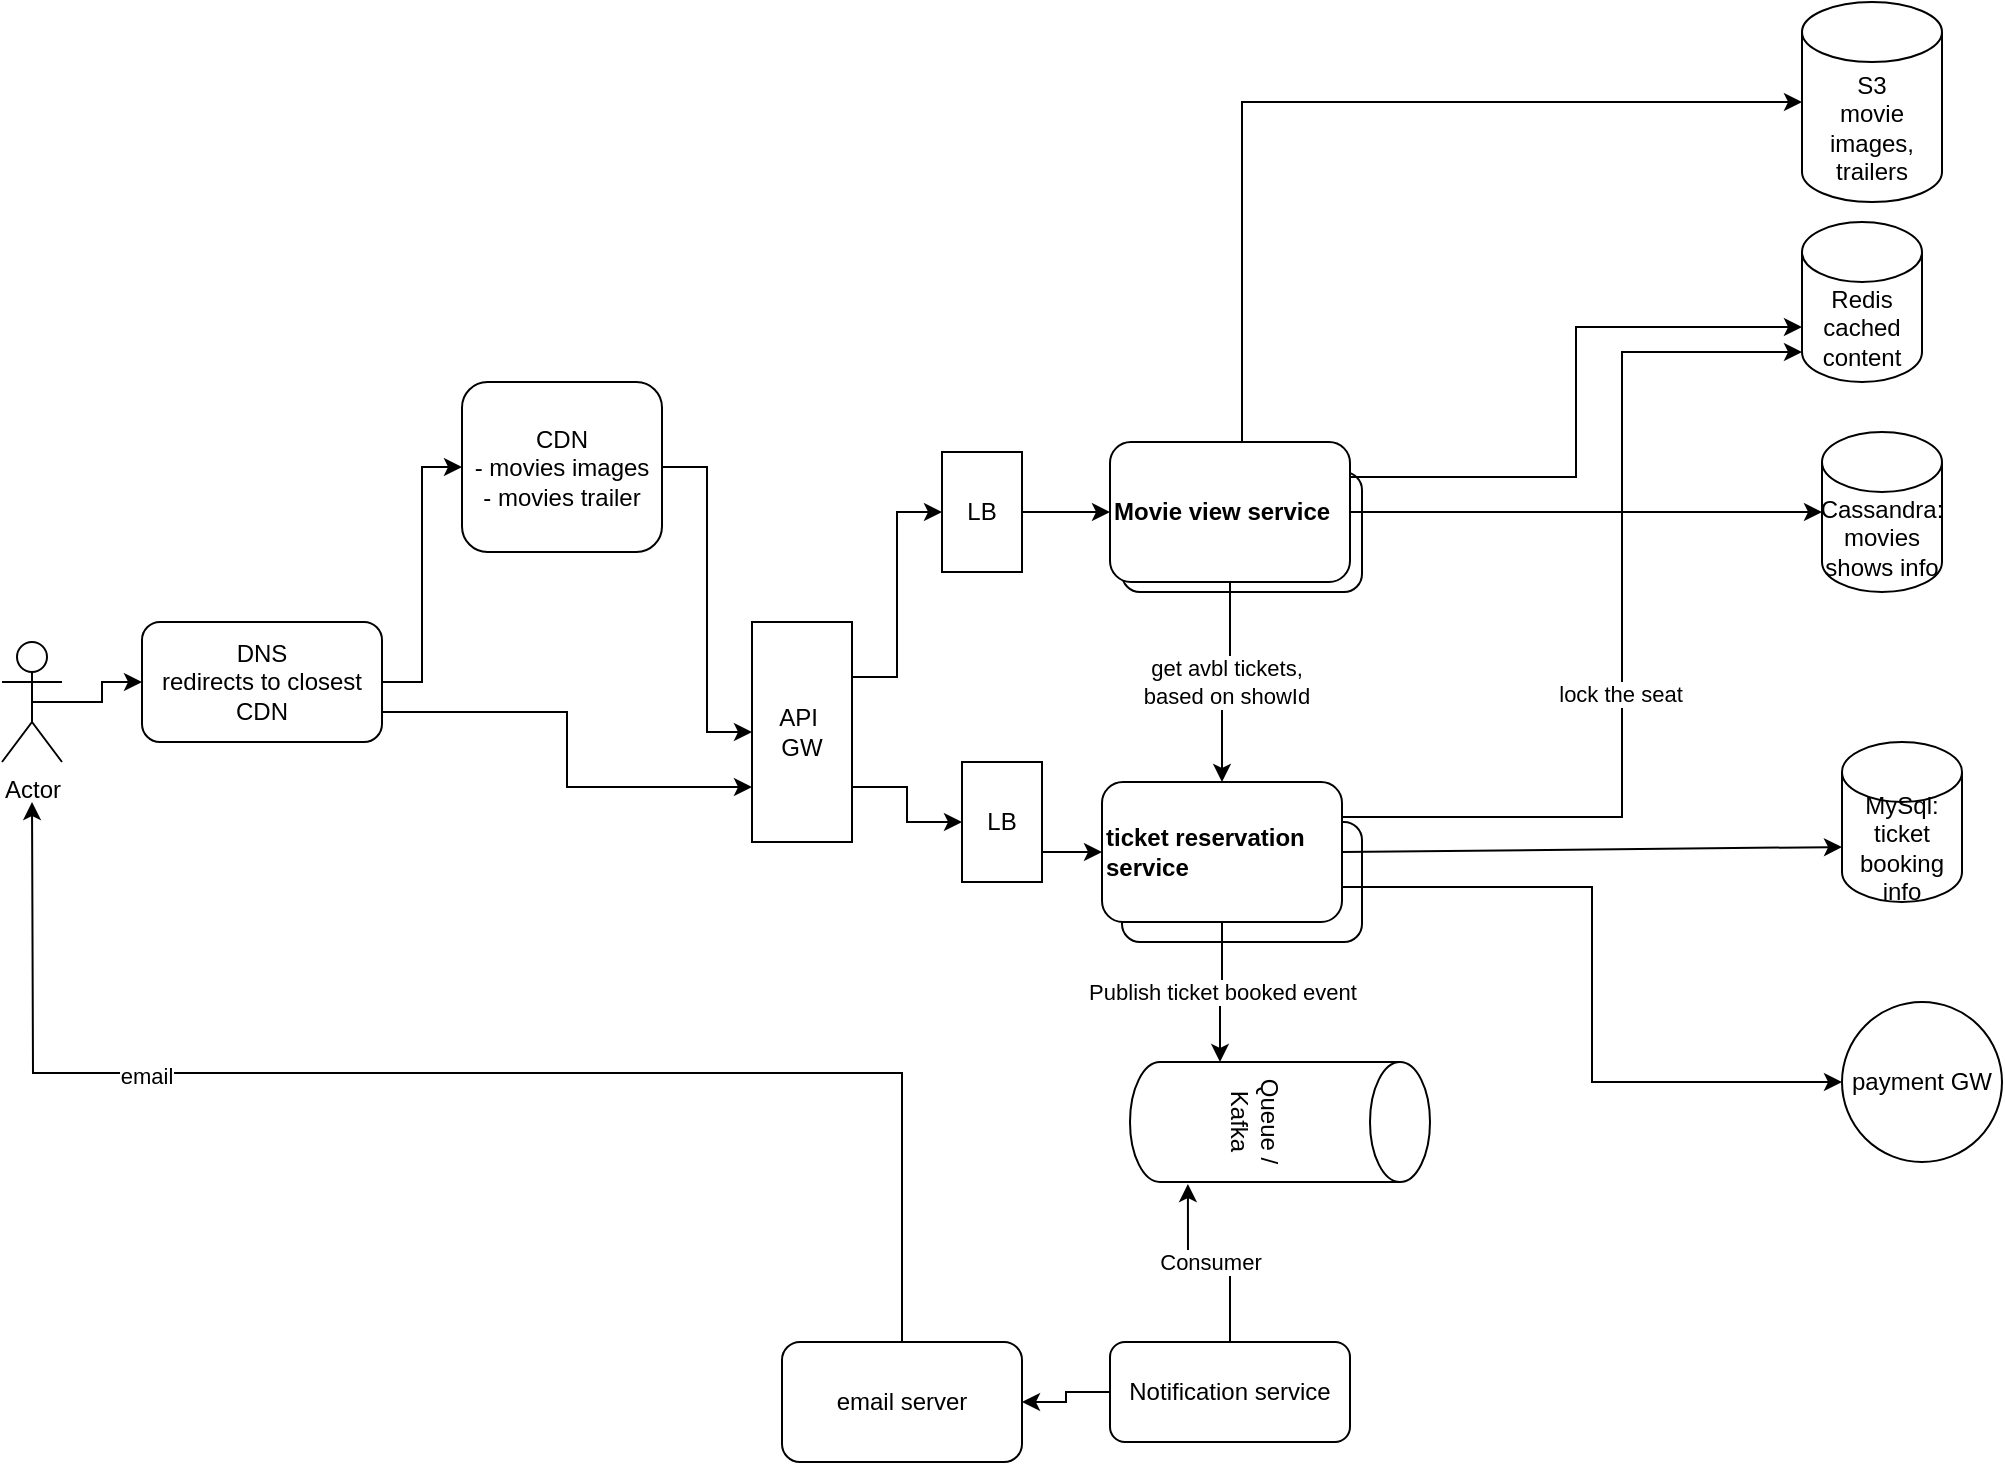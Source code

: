 <mxfile version="14.5.3" type="device"><diagram id="-t3ZCSzONICGOqsO6IGE" name="Page-1"><mxGraphModel dx="2249" dy="1884" grid="1" gridSize="10" guides="1" tooltips="1" connect="1" arrows="1" fold="1" page="1" pageScale="1" pageWidth="827" pageHeight="1169" math="0" shadow="0"><root><mxCell id="0"/><mxCell id="1" parent="0"/><mxCell id="BoGyLJyW82rJ19SQ0z6R-38" value="" style="rounded=1;whiteSpace=wrap;html=1;" vertex="1" parent="1"><mxGeometry x="300" y="330" width="120" height="60" as="geometry"/></mxCell><mxCell id="BoGyLJyW82rJ19SQ0z6R-37" value="" style="rounded=1;whiteSpace=wrap;html=1;" vertex="1" parent="1"><mxGeometry x="300" y="155" width="120" height="60" as="geometry"/></mxCell><mxCell id="BoGyLJyW82rJ19SQ0z6R-9" style="edgeStyle=orthogonalEdgeStyle;rounded=0;orthogonalLoop=1;jettySize=auto;html=1;exitX=0.5;exitY=0.5;exitDx=0;exitDy=0;exitPerimeter=0;entryX=0;entryY=0.5;entryDx=0;entryDy=0;" edge="1" parent="1" source="BoGyLJyW82rJ19SQ0z6R-1" target="BoGyLJyW82rJ19SQ0z6R-30"><mxGeometry relative="1" as="geometry"/></mxCell><mxCell id="BoGyLJyW82rJ19SQ0z6R-1" value="Actor" style="shape=umlActor;verticalLabelPosition=bottom;verticalAlign=top;html=1;outlineConnect=0;" vertex="1" parent="1"><mxGeometry x="-260" y="240" width="30" height="60" as="geometry"/></mxCell><mxCell id="BoGyLJyW82rJ19SQ0z6R-23" value="get avbl tickets, &lt;br&gt;based on showId" style="edgeStyle=orthogonalEdgeStyle;rounded=0;orthogonalLoop=1;jettySize=auto;html=1;" edge="1" parent="1" source="BoGyLJyW82rJ19SQ0z6R-2" target="BoGyLJyW82rJ19SQ0z6R-3"><mxGeometry relative="1" as="geometry"/></mxCell><mxCell id="BoGyLJyW82rJ19SQ0z6R-29" style="edgeStyle=orthogonalEdgeStyle;rounded=0;orthogonalLoop=1;jettySize=auto;html=1;exitX=1;exitY=0.25;exitDx=0;exitDy=0;entryX=0;entryY=0;entryDx=0;entryDy=52.5;entryPerimeter=0;" edge="1" parent="1" source="BoGyLJyW82rJ19SQ0z6R-2" target="BoGyLJyW82rJ19SQ0z6R-28"><mxGeometry relative="1" as="geometry"/></mxCell><mxCell id="BoGyLJyW82rJ19SQ0z6R-40" style="edgeStyle=orthogonalEdgeStyle;rounded=0;orthogonalLoop=1;jettySize=auto;html=1;entryX=0;entryY=0.5;entryDx=0;entryDy=0;entryPerimeter=0;" edge="1" parent="1" source="BoGyLJyW82rJ19SQ0z6R-2" target="BoGyLJyW82rJ19SQ0z6R-39"><mxGeometry relative="1" as="geometry"><Array as="points"><mxPoint x="360" y="-30"/></Array></mxGeometry></mxCell><mxCell id="BoGyLJyW82rJ19SQ0z6R-2" value="&lt;b&gt;Movie view service&lt;/b&gt;" style="rounded=1;whiteSpace=wrap;html=1;align=left;" vertex="1" parent="1"><mxGeometry x="294" y="140" width="120" height="70" as="geometry"/></mxCell><mxCell id="BoGyLJyW82rJ19SQ0z6R-13" style="edgeStyle=orthogonalEdgeStyle;rounded=0;orthogonalLoop=1;jettySize=auto;html=1;exitX=1;exitY=0.75;exitDx=0;exitDy=0;entryX=0;entryY=0.5;entryDx=0;entryDy=0;" edge="1" parent="1" source="BoGyLJyW82rJ19SQ0z6R-3" target="BoGyLJyW82rJ19SQ0z6R-12"><mxGeometry relative="1" as="geometry"/></mxCell><mxCell id="BoGyLJyW82rJ19SQ0z6R-15" value="Publish ticket booked event" style="edgeStyle=orthogonalEdgeStyle;rounded=0;orthogonalLoop=1;jettySize=auto;html=1;exitX=0.5;exitY=1;exitDx=0;exitDy=0;entryX=0;entryY=0;entryDx=0;entryDy=105;entryPerimeter=0;" edge="1" parent="1" source="BoGyLJyW82rJ19SQ0z6R-3" target="BoGyLJyW82rJ19SQ0z6R-14"><mxGeometry relative="1" as="geometry"/></mxCell><mxCell id="BoGyLJyW82rJ19SQ0z6R-41" style="edgeStyle=orthogonalEdgeStyle;rounded=0;orthogonalLoop=1;jettySize=auto;html=1;exitX=1;exitY=0.25;exitDx=0;exitDy=0;entryX=0;entryY=1;entryDx=0;entryDy=-15;entryPerimeter=0;" edge="1" parent="1" source="BoGyLJyW82rJ19SQ0z6R-3" target="BoGyLJyW82rJ19SQ0z6R-28"><mxGeometry relative="1" as="geometry"><Array as="points"><mxPoint x="550" y="328"/><mxPoint x="550" y="95"/></Array></mxGeometry></mxCell><mxCell id="BoGyLJyW82rJ19SQ0z6R-42" value="lock the seat" style="edgeLabel;html=1;align=center;verticalAlign=middle;resizable=0;points=[];" vertex="1" connectable="0" parent="BoGyLJyW82rJ19SQ0z6R-41"><mxGeometry x="-0.124" y="1" relative="1" as="geometry"><mxPoint y="1" as="offset"/></mxGeometry></mxCell><mxCell id="BoGyLJyW82rJ19SQ0z6R-3" value="&lt;b&gt;ticket reservation service&lt;/b&gt;" style="rounded=1;whiteSpace=wrap;html=1;align=left;" vertex="1" parent="1"><mxGeometry x="290" y="310" width="120" height="70" as="geometry"/></mxCell><mxCell id="BoGyLJyW82rJ19SQ0z6R-4" value="Cassandra:&lt;br&gt;movies shows info" style="shape=cylinder3;whiteSpace=wrap;html=1;boundedLbl=1;backgroundOutline=1;size=15;" vertex="1" parent="1"><mxGeometry x="650" y="135" width="60" height="80" as="geometry"/></mxCell><mxCell id="BoGyLJyW82rJ19SQ0z6R-5" value="MySql:&lt;br&gt;ticket booking info" style="shape=cylinder3;whiteSpace=wrap;html=1;boundedLbl=1;backgroundOutline=1;size=15;" vertex="1" parent="1"><mxGeometry x="660" y="290" width="60" height="80" as="geometry"/></mxCell><mxCell id="BoGyLJyW82rJ19SQ0z6R-6" value="" style="endArrow=classic;html=1;exitX=1;exitY=0.5;exitDx=0;exitDy=0;" edge="1" parent="1" source="BoGyLJyW82rJ19SQ0z6R-2" target="BoGyLJyW82rJ19SQ0z6R-4"><mxGeometry width="50" height="50" relative="1" as="geometry"><mxPoint x="500" y="270" as="sourcePoint"/><mxPoint x="550" y="220" as="targetPoint"/></mxGeometry></mxCell><mxCell id="BoGyLJyW82rJ19SQ0z6R-7" value="" style="endArrow=classic;html=1;exitX=1;exitY=0.5;exitDx=0;exitDy=0;entryX=0;entryY=0;entryDx=0;entryDy=52.5;entryPerimeter=0;" edge="1" parent="1" source="BoGyLJyW82rJ19SQ0z6R-3" target="BoGyLJyW82rJ19SQ0z6R-5"><mxGeometry width="50" height="50" relative="1" as="geometry"><mxPoint x="480" y="370" as="sourcePoint"/><mxPoint x="530" y="320" as="targetPoint"/></mxGeometry></mxCell><mxCell id="BoGyLJyW82rJ19SQ0z6R-10" style="edgeStyle=orthogonalEdgeStyle;rounded=0;orthogonalLoop=1;jettySize=auto;html=1;exitX=1;exitY=0.5;exitDx=0;exitDy=0;entryX=0;entryY=0.5;entryDx=0;entryDy=0;" edge="1" parent="1" source="BoGyLJyW82rJ19SQ0z6R-33" target="BoGyLJyW82rJ19SQ0z6R-2"><mxGeometry relative="1" as="geometry"/></mxCell><mxCell id="BoGyLJyW82rJ19SQ0z6R-11" style="edgeStyle=orthogonalEdgeStyle;rounded=0;orthogonalLoop=1;jettySize=auto;html=1;exitX=1;exitY=0.75;exitDx=0;exitDy=0;entryX=0;entryY=0.5;entryDx=0;entryDy=0;" edge="1" parent="1" source="BoGyLJyW82rJ19SQ0z6R-35" target="BoGyLJyW82rJ19SQ0z6R-3"><mxGeometry relative="1" as="geometry"/></mxCell><mxCell id="BoGyLJyW82rJ19SQ0z6R-8" value="API&amp;nbsp;&lt;br&gt;GW" style="rounded=0;whiteSpace=wrap;html=1;" vertex="1" parent="1"><mxGeometry x="115" y="230" width="50" height="110" as="geometry"/></mxCell><mxCell id="BoGyLJyW82rJ19SQ0z6R-12" value="payment GW" style="ellipse;whiteSpace=wrap;html=1;aspect=fixed;" vertex="1" parent="1"><mxGeometry x="660" y="420" width="80" height="80" as="geometry"/></mxCell><mxCell id="BoGyLJyW82rJ19SQ0z6R-14" value="Queue /&lt;br&gt;Kafka" style="shape=cylinder3;whiteSpace=wrap;html=1;boundedLbl=1;backgroundOutline=1;size=15;rotation=90;" vertex="1" parent="1"><mxGeometry x="349" y="405" width="60" height="150" as="geometry"/></mxCell><mxCell id="BoGyLJyW82rJ19SQ0z6R-18" value="Consumer" style="edgeStyle=orthogonalEdgeStyle;rounded=0;orthogonalLoop=1;jettySize=auto;html=1;entryX=1.017;entryY=0.807;entryDx=0;entryDy=0;entryPerimeter=0;" edge="1" parent="1" source="BoGyLJyW82rJ19SQ0z6R-16" target="BoGyLJyW82rJ19SQ0z6R-14"><mxGeometry relative="1" as="geometry"/></mxCell><mxCell id="BoGyLJyW82rJ19SQ0z6R-20" value="" style="edgeStyle=orthogonalEdgeStyle;rounded=0;orthogonalLoop=1;jettySize=auto;html=1;" edge="1" parent="1" source="BoGyLJyW82rJ19SQ0z6R-16" target="BoGyLJyW82rJ19SQ0z6R-19"><mxGeometry relative="1" as="geometry"/></mxCell><mxCell id="BoGyLJyW82rJ19SQ0z6R-16" value="Notification service" style="rounded=1;whiteSpace=wrap;html=1;" vertex="1" parent="1"><mxGeometry x="294" y="590" width="120" height="50" as="geometry"/></mxCell><mxCell id="BoGyLJyW82rJ19SQ0z6R-21" style="edgeStyle=orthogonalEdgeStyle;rounded=0;orthogonalLoop=1;jettySize=auto;html=1;exitX=0.5;exitY=0;exitDx=0;exitDy=0;" edge="1" parent="1" source="BoGyLJyW82rJ19SQ0z6R-19"><mxGeometry relative="1" as="geometry"><mxPoint x="-245" y="320" as="targetPoint"/></mxGeometry></mxCell><mxCell id="BoGyLJyW82rJ19SQ0z6R-22" value="email" style="edgeLabel;html=1;align=center;verticalAlign=middle;resizable=0;points=[];" vertex="1" connectable="0" parent="BoGyLJyW82rJ19SQ0z6R-21"><mxGeometry x="0.456" y="1" relative="1" as="geometry"><mxPoint as="offset"/></mxGeometry></mxCell><mxCell id="BoGyLJyW82rJ19SQ0z6R-19" value="email server" style="rounded=1;whiteSpace=wrap;html=1;" vertex="1" parent="1"><mxGeometry x="130" y="590" width="120" height="60" as="geometry"/></mxCell><mxCell id="BoGyLJyW82rJ19SQ0z6R-32" style="edgeStyle=orthogonalEdgeStyle;rounded=0;orthogonalLoop=1;jettySize=auto;html=1;entryX=0;entryY=0.5;entryDx=0;entryDy=0;" edge="1" parent="1" source="BoGyLJyW82rJ19SQ0z6R-24" target="BoGyLJyW82rJ19SQ0z6R-8"><mxGeometry relative="1" as="geometry"/></mxCell><mxCell id="BoGyLJyW82rJ19SQ0z6R-24" value="CDN&lt;br&gt;- movies images&lt;br&gt;- movies trailer" style="rounded=1;whiteSpace=wrap;html=1;" vertex="1" parent="1"><mxGeometry x="-30" y="110" width="100" height="85" as="geometry"/></mxCell><mxCell id="BoGyLJyW82rJ19SQ0z6R-28" value="Redis&lt;br&gt;cached content" style="shape=cylinder3;whiteSpace=wrap;html=1;boundedLbl=1;backgroundOutline=1;size=15;" vertex="1" parent="1"><mxGeometry x="640" y="30" width="60" height="80" as="geometry"/></mxCell><mxCell id="BoGyLJyW82rJ19SQ0z6R-31" style="edgeStyle=orthogonalEdgeStyle;rounded=0;orthogonalLoop=1;jettySize=auto;html=1;entryX=0;entryY=0.5;entryDx=0;entryDy=0;" edge="1" parent="1" source="BoGyLJyW82rJ19SQ0z6R-30" target="BoGyLJyW82rJ19SQ0z6R-24"><mxGeometry relative="1" as="geometry"/></mxCell><mxCell id="BoGyLJyW82rJ19SQ0z6R-43" style="edgeStyle=orthogonalEdgeStyle;rounded=0;orthogonalLoop=1;jettySize=auto;html=1;exitX=1;exitY=0.75;exitDx=0;exitDy=0;entryX=0;entryY=0.75;entryDx=0;entryDy=0;" edge="1" parent="1" source="BoGyLJyW82rJ19SQ0z6R-30" target="BoGyLJyW82rJ19SQ0z6R-8"><mxGeometry relative="1" as="geometry"/></mxCell><mxCell id="BoGyLJyW82rJ19SQ0z6R-30" value="DNS&lt;br&gt;redirects to closest CDN" style="rounded=1;whiteSpace=wrap;html=1;" vertex="1" parent="1"><mxGeometry x="-190" y="230" width="120" height="60" as="geometry"/></mxCell><mxCell id="BoGyLJyW82rJ19SQ0z6R-33" value="LB" style="rounded=0;whiteSpace=wrap;html=1;" vertex="1" parent="1"><mxGeometry x="210" y="145" width="40" height="60" as="geometry"/></mxCell><mxCell id="BoGyLJyW82rJ19SQ0z6R-34" style="edgeStyle=orthogonalEdgeStyle;rounded=0;orthogonalLoop=1;jettySize=auto;html=1;exitX=1;exitY=0.25;exitDx=0;exitDy=0;entryX=0;entryY=0.5;entryDx=0;entryDy=0;" edge="1" parent="1" source="BoGyLJyW82rJ19SQ0z6R-8" target="BoGyLJyW82rJ19SQ0z6R-33"><mxGeometry relative="1" as="geometry"><mxPoint x="165" y="257.5" as="sourcePoint"/><mxPoint x="294" y="175" as="targetPoint"/></mxGeometry></mxCell><mxCell id="BoGyLJyW82rJ19SQ0z6R-35" value="LB" style="rounded=0;whiteSpace=wrap;html=1;" vertex="1" parent="1"><mxGeometry x="220" y="300" width="40" height="60" as="geometry"/></mxCell><mxCell id="BoGyLJyW82rJ19SQ0z6R-36" style="edgeStyle=orthogonalEdgeStyle;rounded=0;orthogonalLoop=1;jettySize=auto;html=1;exitX=1;exitY=0.75;exitDx=0;exitDy=0;entryX=0;entryY=0.5;entryDx=0;entryDy=0;" edge="1" parent="1" source="BoGyLJyW82rJ19SQ0z6R-8" target="BoGyLJyW82rJ19SQ0z6R-35"><mxGeometry relative="1" as="geometry"><mxPoint x="165" y="312.5" as="sourcePoint"/><mxPoint x="290" y="345" as="targetPoint"/></mxGeometry></mxCell><mxCell id="BoGyLJyW82rJ19SQ0z6R-39" value="S3&lt;br&gt;movie images, trailers" style="shape=cylinder3;whiteSpace=wrap;html=1;boundedLbl=1;backgroundOutline=1;size=15;" vertex="1" parent="1"><mxGeometry x="640" y="-80" width="70" height="100" as="geometry"/></mxCell></root></mxGraphModel></diagram></mxfile>